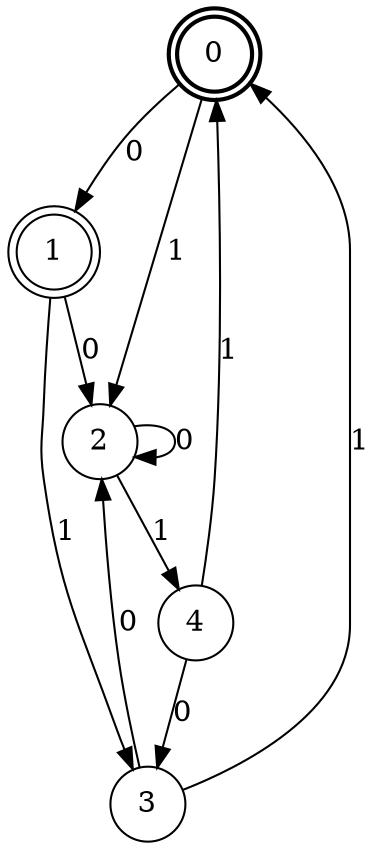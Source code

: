 digraph Automat {
    node [shape = circle];
    0 [style = "bold"];
    0 [peripheries=2]
    0 -> 1 [label = "0"];
    0 -> 2 [label = "1"];
    1 [peripheries=2]
    1 -> 2 [label = "0"];
    1 -> 3 [label = "1"];
    2 -> 2 [label = "0"];
    2 -> 4 [label = "1"];
    3 -> 2 [label = "0"];
    3 -> 0 [label = "1"];
    4 -> 3 [label = "0"];
    4 -> 0 [label = "1"];
}
